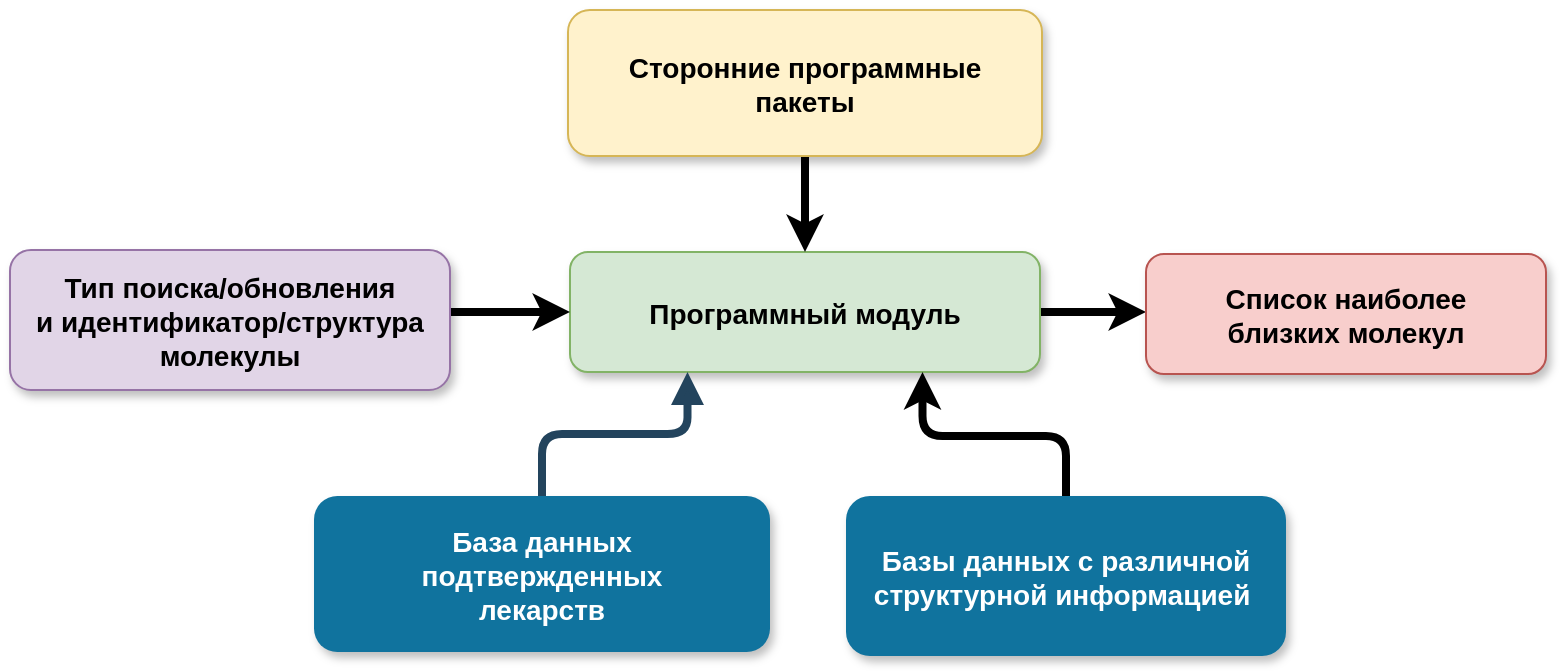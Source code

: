 <mxfile version="10.7.9" type="device"><diagram name="Page-1" id="97916047-d0de-89f5-080d-49f4d83e522f"><mxGraphModel dx="828" dy="515" grid="1" gridSize="10" guides="1" tooltips="1" connect="1" arrows="1" fold="1" page="1" pageScale="1.5" pageWidth="827" pageHeight="1169" background="#ffffff" math="0" shadow="0"><root><mxCell id="0"/><mxCell id="1" parent="0"/><mxCell id="2" value="База данных &#10;подтвержденных &#10;лекарств" style="rounded=1;fillColor=#10739E;strokeColor=none;shadow=1;gradientColor=none;fontStyle=1;fontColor=#FFFFFF;fontSize=14;" parent="1" vertex="1"><mxGeometry x="337" y="250" width="228" height="78" as="geometry"/></mxCell><mxCell id="Dx3jGwXq0CAL3oQUuQjb-63" value="" style="edgeStyle=elbowEdgeStyle;rounded=1;orthogonalLoop=1;jettySize=auto;elbow=vertical;html=1;strokeWidth=4;" edge="1" parent="1" target="Dx3jGwXq0CAL3oQUuQjb-62"><mxGeometry relative="1" as="geometry"><mxPoint x="643" y="158" as="sourcePoint"/></mxGeometry></mxCell><mxCell id="3" value="Программный модуль" style="rounded=1;fillColor=#d5e8d4;strokeColor=#82b366;shadow=1;fontStyle=1;fontSize=14;" parent="1" vertex="1"><mxGeometry x="465" y="128" width="235" height="60" as="geometry"/></mxCell><mxCell id="Dx3jGwXq0CAL3oQUuQjb-61" value="" style="edgeStyle=elbowEdgeStyle;rounded=1;orthogonalLoop=1;jettySize=auto;elbow=vertical;html=1;strokeWidth=4;" edge="1" parent="1" source="4" target="3"><mxGeometry relative="1" as="geometry"/></mxCell><mxCell id="4" value="&#10;Тип поиска/обновления&#10;и идентификатор/структура&#10;молекулы&#10;" style="rounded=1;fillColor=#e1d5e7;strokeColor=#9673a6;shadow=1;fontStyle=1;fontSize=14;" parent="1" vertex="1"><mxGeometry x="185" y="127" width="220" height="70" as="geometry"/></mxCell><mxCell id="29" value="" style="edgeStyle=elbowEdgeStyle;elbow=vertical;strokeWidth=4;endArrow=block;endFill=1;fontStyle=1;strokeColor=#23445D;entryX=0.25;entryY=1;entryDx=0;entryDy=0;exitX=0.5;exitY=0;exitDx=0;exitDy=0;" parent="1" source="2" target="3" edge="1"><mxGeometry x="-55" y="123.5" width="100" height="100" as="geometry"><mxPoint x="524" y="232" as="sourcePoint"/><mxPoint x="45" y="123.5" as="targetPoint"/><Array as="points"/></mxGeometry></mxCell><mxCell id="Dx3jGwXq0CAL3oQUuQjb-58" style="edgeStyle=elbowEdgeStyle;rounded=1;orthogonalLoop=1;jettySize=auto;html=1;strokeWidth=4;elbow=vertical;exitX=0.5;exitY=0;exitDx=0;exitDy=0;entryX=0.75;entryY=1;entryDx=0;entryDy=0;" edge="1" parent="1" source="Dx3jGwXq0CAL3oQUuQjb-55" target="3"><mxGeometry relative="1" as="geometry"><mxPoint x="640" y="240" as="sourcePoint"/><mxPoint x="640" y="189" as="targetPoint"/><Array as="points"><mxPoint x="680" y="220"/></Array></mxGeometry></mxCell><mxCell id="Dx3jGwXq0CAL3oQUuQjb-55" value="&#10;Базы данных с различной&#10;структурной информацией &#10;" style="rounded=1;fillColor=#10739E;strokeColor=none;shadow=1;gradientColor=none;fontStyle=1;fontColor=#FFFFFF;fontSize=14;" vertex="1" parent="1"><mxGeometry x="603" y="250" width="220" height="80" as="geometry"/></mxCell><mxCell id="Dx3jGwXq0CAL3oQUuQjb-62" value="&#10;Список наиболее&#10;близких молекул&#10;" style="rounded=1;fillColor=#f8cecc;strokeColor=#b85450;shadow=1;fontStyle=1;fontSize=14;" vertex="1" parent="1"><mxGeometry x="753" y="129" width="200" height="60" as="geometry"/></mxCell><mxCell id="Dx3jGwXq0CAL3oQUuQjb-69" style="edgeStyle=elbowEdgeStyle;rounded=1;orthogonalLoop=1;jettySize=auto;elbow=vertical;html=1;exitX=0.5;exitY=1;exitDx=0;exitDy=0;entryX=0.5;entryY=0;entryDx=0;entryDy=0;strokeWidth=4;" edge="1" parent="1" source="Dx3jGwXq0CAL3oQUuQjb-65" target="3"><mxGeometry relative="1" as="geometry"/></mxCell><mxCell id="Dx3jGwXq0CAL3oQUuQjb-65" value="Сторонние программные &#10;пакеты" style="rounded=1;fillColor=#fff2cc;strokeColor=#d6b656;shadow=1;fontStyle=1;fontSize=14;" vertex="1" parent="1"><mxGeometry x="464" y="7" width="237" height="73" as="geometry"/></mxCell></root></mxGraphModel></diagram></mxfile>